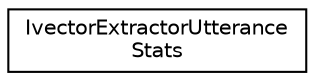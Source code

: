 digraph "Graphical Class Hierarchy"
{
  edge [fontname="Helvetica",fontsize="10",labelfontname="Helvetica",labelfontsize="10"];
  node [fontname="Helvetica",fontsize="10",shape=record];
  rankdir="LR";
  Node0 [label="IvectorExtractorUtterance\lStats",height=0.2,width=0.4,color="black", fillcolor="white", style="filled",URL="$classkaldi_1_1IvectorExtractorUtteranceStats.html",tooltip="These are the stats for a particular utterance, i.e. "];
}
